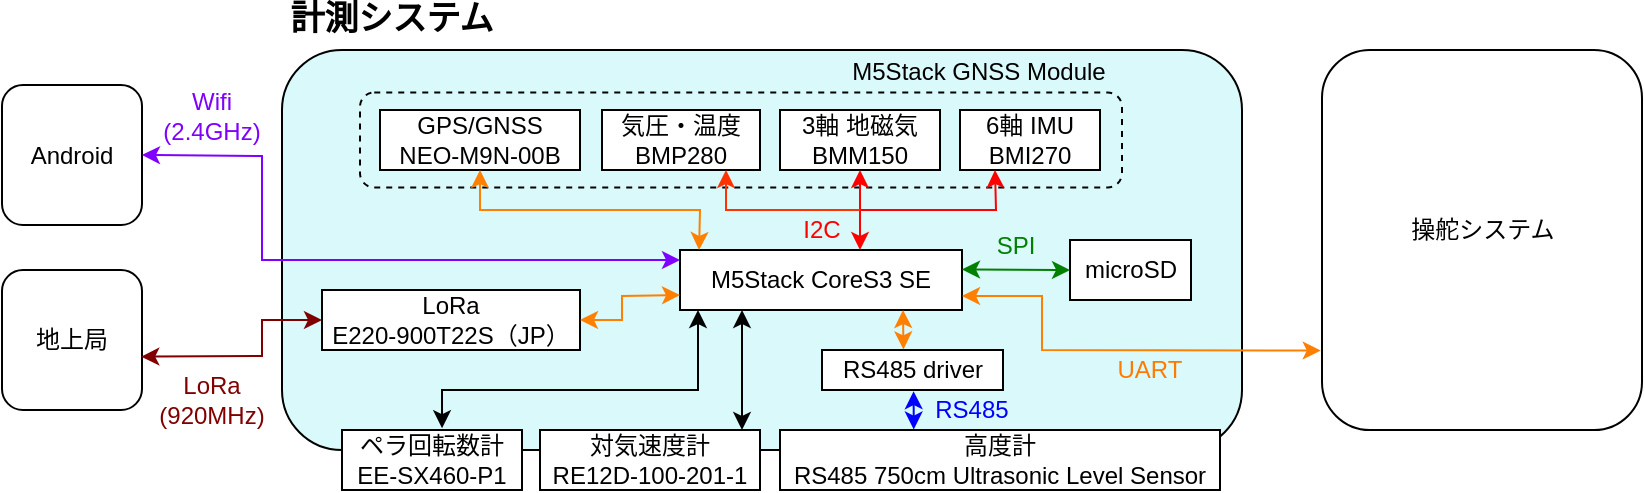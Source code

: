 <mxfile version="26.0.11">
  <diagram name="全体図" id="6K07M-bdMIoADG_4eisC">
    <mxGraphModel dx="989" dy="514" grid="1" gridSize="10" guides="1" tooltips="1" connect="1" arrows="1" fold="1" page="1" pageScale="1" pageWidth="827" pageHeight="1169" math="0" shadow="0">
      <root>
        <mxCell id="0" />
        <mxCell id="1" parent="0" />
        <mxCell id="qhWnbRb1_LZRBb_jjzeY-1" value="" style="rounded=1;whiteSpace=wrap;html=1;fillColor=#daf9fb;" parent="1" vertex="1">
          <mxGeometry x="240" y="90" width="480" height="200" as="geometry" />
        </mxCell>
        <mxCell id="rOg-yM2_KAsI7TXyr_-D-17" value="" style="rounded=1;whiteSpace=wrap;html=1;dashed=1;fillColor=none;" vertex="1" parent="1">
          <mxGeometry x="279" y="111.25" width="381" height="47.5" as="geometry" />
        </mxCell>
        <mxCell id="qhWnbRb1_LZRBb_jjzeY-2" value="M5Stack CoreS3 SE" style="rounded=0;whiteSpace=wrap;html=1;" parent="1" vertex="1">
          <mxGeometry x="439" y="190" width="141" height="30" as="geometry" />
        </mxCell>
        <mxCell id="qhWnbRb1_LZRBb_jjzeY-3" value="6軸 IMU&lt;div&gt;BMI270&lt;/div&gt;" style="rounded=0;whiteSpace=wrap;html=1;" parent="1" vertex="1">
          <mxGeometry x="579" y="120" width="70" height="30" as="geometry" />
        </mxCell>
        <mxCell id="qhWnbRb1_LZRBb_jjzeY-4" value="3軸 地磁気&lt;div&gt;BMM150&lt;/div&gt;" style="rounded=0;whiteSpace=wrap;html=1;" parent="1" vertex="1">
          <mxGeometry x="489" y="120" width="80" height="30" as="geometry" />
        </mxCell>
        <mxCell id="qhWnbRb1_LZRBb_jjzeY-5" value="気圧・温度&lt;div&gt;BMP280&lt;/div&gt;" style="rounded=0;whiteSpace=wrap;html=1;" parent="1" vertex="1">
          <mxGeometry x="400" y="120" width="79" height="30" as="geometry" />
        </mxCell>
        <mxCell id="qhWnbRb1_LZRBb_jjzeY-6" value="GPS/GNSS&lt;div&gt;NEO-M9N-00B&lt;/div&gt;" style="rounded=0;whiteSpace=wrap;html=1;" parent="1" vertex="1">
          <mxGeometry x="289" y="120" width="100" height="30" as="geometry" />
        </mxCell>
        <mxCell id="qhWnbRb1_LZRBb_jjzeY-7" value="LoRa&lt;div&gt;E220-900T22S（JP）&lt;/div&gt;" style="rounded=0;whiteSpace=wrap;html=1;" parent="1" vertex="1">
          <mxGeometry x="260" y="210" width="129" height="30" as="geometry" />
        </mxCell>
        <mxCell id="qhWnbRb1_LZRBb_jjzeY-8" value="microSD" style="rounded=0;whiteSpace=wrap;html=1;" parent="1" vertex="1">
          <mxGeometry x="634" y="185" width="60.5" height="30" as="geometry" />
        </mxCell>
        <mxCell id="qhWnbRb1_LZRBb_jjzeY-11" value="対気速度計&lt;div&gt;RE12D-100-201-1&lt;/div&gt;" style="rounded=0;whiteSpace=wrap;html=1;" parent="1" vertex="1">
          <mxGeometry x="369" y="280" width="110" height="30" as="geometry" />
        </mxCell>
        <mxCell id="qhWnbRb1_LZRBb_jjzeY-12" value="&lt;div&gt;ペラ回転数計&lt;/div&gt;&lt;div&gt;EE-SX460-P1&lt;/div&gt;" style="rounded=0;whiteSpace=wrap;html=1;" parent="1" vertex="1">
          <mxGeometry x="270" y="280" width="90" height="30" as="geometry" />
        </mxCell>
        <mxCell id="qhWnbRb1_LZRBb_jjzeY-13" value="&lt;div&gt;高度計&lt;/div&gt;&lt;div&gt;RS485 750cm Ultrasonic Level Sensor&lt;/div&gt;" style="rounded=0;whiteSpace=wrap;html=1;" parent="1" vertex="1">
          <mxGeometry x="489" y="280" width="220" height="30" as="geometry" />
        </mxCell>
        <mxCell id="qhWnbRb1_LZRBb_jjzeY-18" value="" style="endArrow=classic;startArrow=classic;html=1;rounded=0;strokeColor=#ff0000;" parent="1" edge="1">
          <mxGeometry width="50" height="50" relative="1" as="geometry">
            <mxPoint x="529" y="150" as="sourcePoint" />
            <mxPoint x="529" y="190" as="targetPoint" />
            <Array as="points" />
          </mxGeometry>
        </mxCell>
        <mxCell id="qhWnbRb1_LZRBb_jjzeY-19" value="" style="endArrow=classic;html=1;rounded=0;entryX=0.25;entryY=1;entryDx=0;entryDy=0;strokeColor=#ff0000;" parent="1" target="qhWnbRb1_LZRBb_jjzeY-3" edge="1">
          <mxGeometry width="50" height="50" relative="1" as="geometry">
            <mxPoint x="529" y="170" as="sourcePoint" />
            <mxPoint x="569" y="150" as="targetPoint" />
            <Array as="points">
              <mxPoint x="569" y="170" />
              <mxPoint x="597" y="170" />
            </Array>
          </mxGeometry>
        </mxCell>
        <mxCell id="qhWnbRb1_LZRBb_jjzeY-20" value="" style="endArrow=classic;html=1;rounded=0;strokeColor=#ff3300;" parent="1" edge="1">
          <mxGeometry width="50" height="50" relative="1" as="geometry">
            <mxPoint x="529" y="170" as="sourcePoint" />
            <mxPoint x="462" y="150" as="targetPoint" />
            <Array as="points">
              <mxPoint x="462" y="170" />
            </Array>
          </mxGeometry>
        </mxCell>
        <mxCell id="qhWnbRb1_LZRBb_jjzeY-21" value="I2C" style="text;html=1;align=center;verticalAlign=middle;whiteSpace=wrap;rounded=0;fontColor=#ff0000;" parent="1" vertex="1">
          <mxGeometry x="486.5" y="170" width="46" height="20" as="geometry" />
        </mxCell>
        <mxCell id="qhWnbRb1_LZRBb_jjzeY-22" value="" style="endArrow=classic;startArrow=classic;html=1;rounded=0;strokeColor=#FF8000;entryX=0.106;entryY=0.002;entryDx=0;entryDy=0;entryPerimeter=0;" parent="1" edge="1">
          <mxGeometry width="50" height="50" relative="1" as="geometry">
            <mxPoint x="339" y="150" as="sourcePoint" />
            <mxPoint x="448.54" y="190" as="targetPoint" />
            <Array as="points">
              <mxPoint x="339" y="170" />
              <mxPoint x="449" y="170" />
            </Array>
          </mxGeometry>
        </mxCell>
        <mxCell id="qhWnbRb1_LZRBb_jjzeY-23" value="&lt;font color=&quot;#ff7b00&quot;&gt;UART&lt;/font&gt;" style="text;html=1;align=center;verticalAlign=middle;whiteSpace=wrap;rounded=0;" parent="1" vertex="1">
          <mxGeometry x="649" y="240" width="50" height="20" as="geometry" />
        </mxCell>
        <mxCell id="IAhwxvjueymBkviinYW7-1" value="SPI" style="text;html=1;align=center;verticalAlign=middle;whiteSpace=wrap;rounded=0;fontColor=#008000;" parent="1" vertex="1">
          <mxGeometry x="587" y="177.5" width="40" height="20" as="geometry" />
        </mxCell>
        <mxCell id="IAhwxvjueymBkviinYW7-2" value="" style="endArrow=classic;startArrow=classic;html=1;rounded=0;strokeColor=#FF8000;entryX=0;entryY=0.75;entryDx=0;entryDy=0;exitX=1;exitY=0.5;exitDx=0;exitDy=0;" parent="1" source="qhWnbRb1_LZRBb_jjzeY-7" target="qhWnbRb1_LZRBb_jjzeY-2" edge="1">
          <mxGeometry width="50" height="50" relative="1" as="geometry">
            <mxPoint x="389" y="215" as="sourcePoint" />
            <mxPoint x="439" y="215" as="targetPoint" />
            <Array as="points">
              <mxPoint x="410" y="225" />
              <mxPoint x="410" y="213" />
            </Array>
          </mxGeometry>
        </mxCell>
        <mxCell id="IAhwxvjueymBkviinYW7-3" value="" style="endArrow=classic;startArrow=classic;html=1;rounded=0;exitX=0.667;exitY=-0.03;exitDx=0;exitDy=0;exitPerimeter=0;" parent="1" edge="1">
          <mxGeometry width="50" height="50" relative="1" as="geometry">
            <mxPoint x="320.03" y="279.1" as="sourcePoint" />
            <mxPoint x="448" y="220" as="targetPoint" />
            <Array as="points">
              <mxPoint x="320" y="260" />
              <mxPoint x="448" y="260" />
            </Array>
          </mxGeometry>
        </mxCell>
        <mxCell id="IAhwxvjueymBkviinYW7-4" value="" style="endArrow=classic;startArrow=classic;html=1;rounded=0;" parent="1" edge="1">
          <mxGeometry width="50" height="50" relative="1" as="geometry">
            <mxPoint x="470" y="280" as="sourcePoint" />
            <mxPoint x="470" y="220" as="targetPoint" />
          </mxGeometry>
        </mxCell>
        <mxCell id="IAhwxvjueymBkviinYW7-37" value="" style="rounded=1;whiteSpace=wrap;html=1;" parent="1" vertex="1">
          <mxGeometry x="100" y="107.5" width="70" height="70" as="geometry" />
        </mxCell>
        <mxCell id="IAhwxvjueymBkviinYW7-38" value="" style="rounded=1;whiteSpace=wrap;html=1;" parent="1" vertex="1">
          <mxGeometry x="100" y="200" width="70" height="70" as="geometry" />
        </mxCell>
        <mxCell id="IAhwxvjueymBkviinYW7-40" value="Android" style="text;html=1;align=center;verticalAlign=middle;whiteSpace=wrap;rounded=0;" parent="1" vertex="1">
          <mxGeometry x="105" y="125" width="60" height="35" as="geometry" />
        </mxCell>
        <mxCell id="IAhwxvjueymBkviinYW7-41" value="&lt;div&gt;地上局&lt;/div&gt;" style="text;html=1;align=center;verticalAlign=middle;whiteSpace=wrap;rounded=0;" parent="1" vertex="1">
          <mxGeometry x="100" y="220" width="70" height="30" as="geometry" />
        </mxCell>
        <mxCell id="IAhwxvjueymBkviinYW7-42" value="" style="endArrow=classic;startArrow=classic;html=1;rounded=0;fontColor=#99FF33;strokeColor=#800000;exitX=0.995;exitY=0.778;exitDx=0;exitDy=0;entryX=0;entryY=0.5;entryDx=0;entryDy=0;exitPerimeter=0;" parent="1" edge="1" target="qhWnbRb1_LZRBb_jjzeY-7" source="IAhwxvjueymBkviinYW7-41">
          <mxGeometry width="50" height="50" relative="1" as="geometry">
            <mxPoint x="210" y="230" as="sourcePoint" />
            <mxPoint x="260" y="230" as="targetPoint" />
            <Array as="points">
              <mxPoint x="230" y="243" />
              <mxPoint x="230" y="225" />
            </Array>
          </mxGeometry>
        </mxCell>
        <mxCell id="IAhwxvjueymBkviinYW7-43" value="" style="endArrow=classic;startArrow=classic;html=1;rounded=0;strokeColor=#8000FF;fontColor=#7EA6E0;exitX=1;exitY=0.5;exitDx=0;exitDy=0;" parent="1" edge="1" source="IAhwxvjueymBkviinYW7-37">
          <mxGeometry width="50" height="50" relative="1" as="geometry">
            <mxPoint x="330" y="195" as="sourcePoint" />
            <mxPoint x="439" y="195" as="targetPoint" />
            <Array as="points">
              <mxPoint x="230" y="143" />
              <mxPoint x="230" y="195" />
            </Array>
          </mxGeometry>
        </mxCell>
        <mxCell id="IAhwxvjueymBkviinYW7-46" value="&lt;font style=&quot;&quot;&gt;LoRa&lt;/font&gt;&lt;div&gt;&lt;font style=&quot;&quot;&gt;(920MHz)&lt;/font&gt;&lt;/div&gt;" style="text;html=1;align=center;verticalAlign=middle;whiteSpace=wrap;rounded=0;fontColor=#800000;labelBackgroundColor=none;" parent="1" vertex="1">
          <mxGeometry x="175" y="250" width="60" height="30" as="geometry" />
        </mxCell>
        <mxCell id="IAhwxvjueymBkviinYW7-47" value="&lt;font style=&quot;&quot;&gt;Wifi&lt;/font&gt;&lt;div&gt;&lt;font style=&quot;&quot;&gt;(2.4GHz)&lt;/font&gt;&lt;/div&gt;" style="text;html=1;align=center;verticalAlign=middle;whiteSpace=wrap;rounded=0;fontColor=#8000FF;" parent="1" vertex="1">
          <mxGeometry x="170" y="107.5" width="70" height="30" as="geometry" />
        </mxCell>
        <mxCell id="5KmOA9PAkvmJi2R7xXo4-1" value="" style="endArrow=classic;startArrow=classic;html=1;rounded=0;strokeColor=#008000;entryX=0;entryY=0.5;entryDx=0;entryDy=0;fontColor=#000000;exitX=1;exitY=0.5;exitDx=0;exitDy=0;" parent="1" target="qhWnbRb1_LZRBb_jjzeY-8" edge="1">
          <mxGeometry width="50" height="50" relative="1" as="geometry">
            <mxPoint x="580" y="199.72" as="sourcePoint" />
            <mxPoint x="629" y="199.72" as="targetPoint" />
          </mxGeometry>
        </mxCell>
        <mxCell id="rOg-yM2_KAsI7TXyr_-D-1" value="" style="endArrow=classic;startArrow=classic;html=1;rounded=0;strokeColor=#0000FF;entryX=0.304;entryY=-0.008;entryDx=0;entryDy=0;exitX=0.506;exitY=1.03;exitDx=0;exitDy=0;entryPerimeter=0;exitPerimeter=0;" edge="1" parent="1" source="rOg-yM2_KAsI7TXyr_-D-3" target="qhWnbRb1_LZRBb_jjzeY-13">
          <mxGeometry width="50" height="50" relative="1" as="geometry">
            <mxPoint x="550" y="340.278" as="sourcePoint" />
            <mxPoint x="600" y="259.6" as="targetPoint" />
          </mxGeometry>
        </mxCell>
        <mxCell id="rOg-yM2_KAsI7TXyr_-D-3" value="RS485 driver" style="rounded=0;whiteSpace=wrap;html=1;" vertex="1" parent="1">
          <mxGeometry x="510" y="240" width="90.5" height="20" as="geometry" />
        </mxCell>
        <mxCell id="rOg-yM2_KAsI7TXyr_-D-4" value="" style="endArrow=classic;startArrow=classic;html=1;rounded=0;strokeColor=#FF8000;entryX=0.45;entryY=-0.014;entryDx=0;entryDy=0;exitX=1;exitY=0.5;exitDx=0;exitDy=0;entryPerimeter=0;" edge="1" parent="1" target="rOg-yM2_KAsI7TXyr_-D-3">
          <mxGeometry width="50" height="50" relative="1" as="geometry">
            <mxPoint x="550.5" y="220" as="sourcePoint" />
            <mxPoint x="600.5" y="220" as="targetPoint" />
          </mxGeometry>
        </mxCell>
        <mxCell id="rOg-yM2_KAsI7TXyr_-D-6" value="RS485" style="text;html=1;align=center;verticalAlign=middle;whiteSpace=wrap;rounded=0;fontColor=#0000FF;" vertex="1" parent="1">
          <mxGeometry x="560" y="260" width="50" height="20" as="geometry" />
        </mxCell>
        <mxCell id="rOg-yM2_KAsI7TXyr_-D-7" value="" style="endArrow=classic;startArrow=classic;html=1;rounded=0;strokeColor=#FF8000;exitX=1;exitY=0.75;exitDx=0;exitDy=0;entryX=-0.004;entryY=0.791;entryDx=0;entryDy=0;entryPerimeter=0;" edge="1" parent="1" target="rOg-yM2_KAsI7TXyr_-D-11">
          <mxGeometry width="50" height="50" relative="1" as="geometry">
            <mxPoint x="580" y="213" as="sourcePoint" />
            <mxPoint x="760" y="230" as="targetPoint" />
            <Array as="points">
              <mxPoint x="620" y="213" />
              <mxPoint x="620" y="240" />
            </Array>
          </mxGeometry>
        </mxCell>
        <mxCell id="rOg-yM2_KAsI7TXyr_-D-11" value="" style="rounded=1;whiteSpace=wrap;html=1;" vertex="1" parent="1">
          <mxGeometry x="760" y="90" width="160" height="190" as="geometry" />
        </mxCell>
        <mxCell id="rOg-yM2_KAsI7TXyr_-D-12" value="&lt;div&gt;操舵システム&lt;/div&gt;" style="text;html=1;align=center;verticalAlign=middle;whiteSpace=wrap;rounded=0;" vertex="1" parent="1">
          <mxGeometry x="792.5" y="165" width="95" height="30" as="geometry" />
        </mxCell>
        <mxCell id="rOg-yM2_KAsI7TXyr_-D-13" value="&lt;b&gt;&lt;font style=&quot;font-size: 17px;&quot;&gt;計測システム&lt;/font&gt;&lt;/b&gt;" style="text;html=1;align=center;verticalAlign=middle;whiteSpace=wrap;rounded=0;" vertex="1" parent="1">
          <mxGeometry x="240" y="65" width="110" height="20" as="geometry" />
        </mxCell>
        <mxCell id="rOg-yM2_KAsI7TXyr_-D-18" value="M5Stack GNSS Module" style="text;html=1;align=center;verticalAlign=middle;whiteSpace=wrap;rounded=0;" vertex="1" parent="1">
          <mxGeometry x="520" y="91.25" width="137" height="20" as="geometry" />
        </mxCell>
      </root>
    </mxGraphModel>
  </diagram>
</mxfile>
